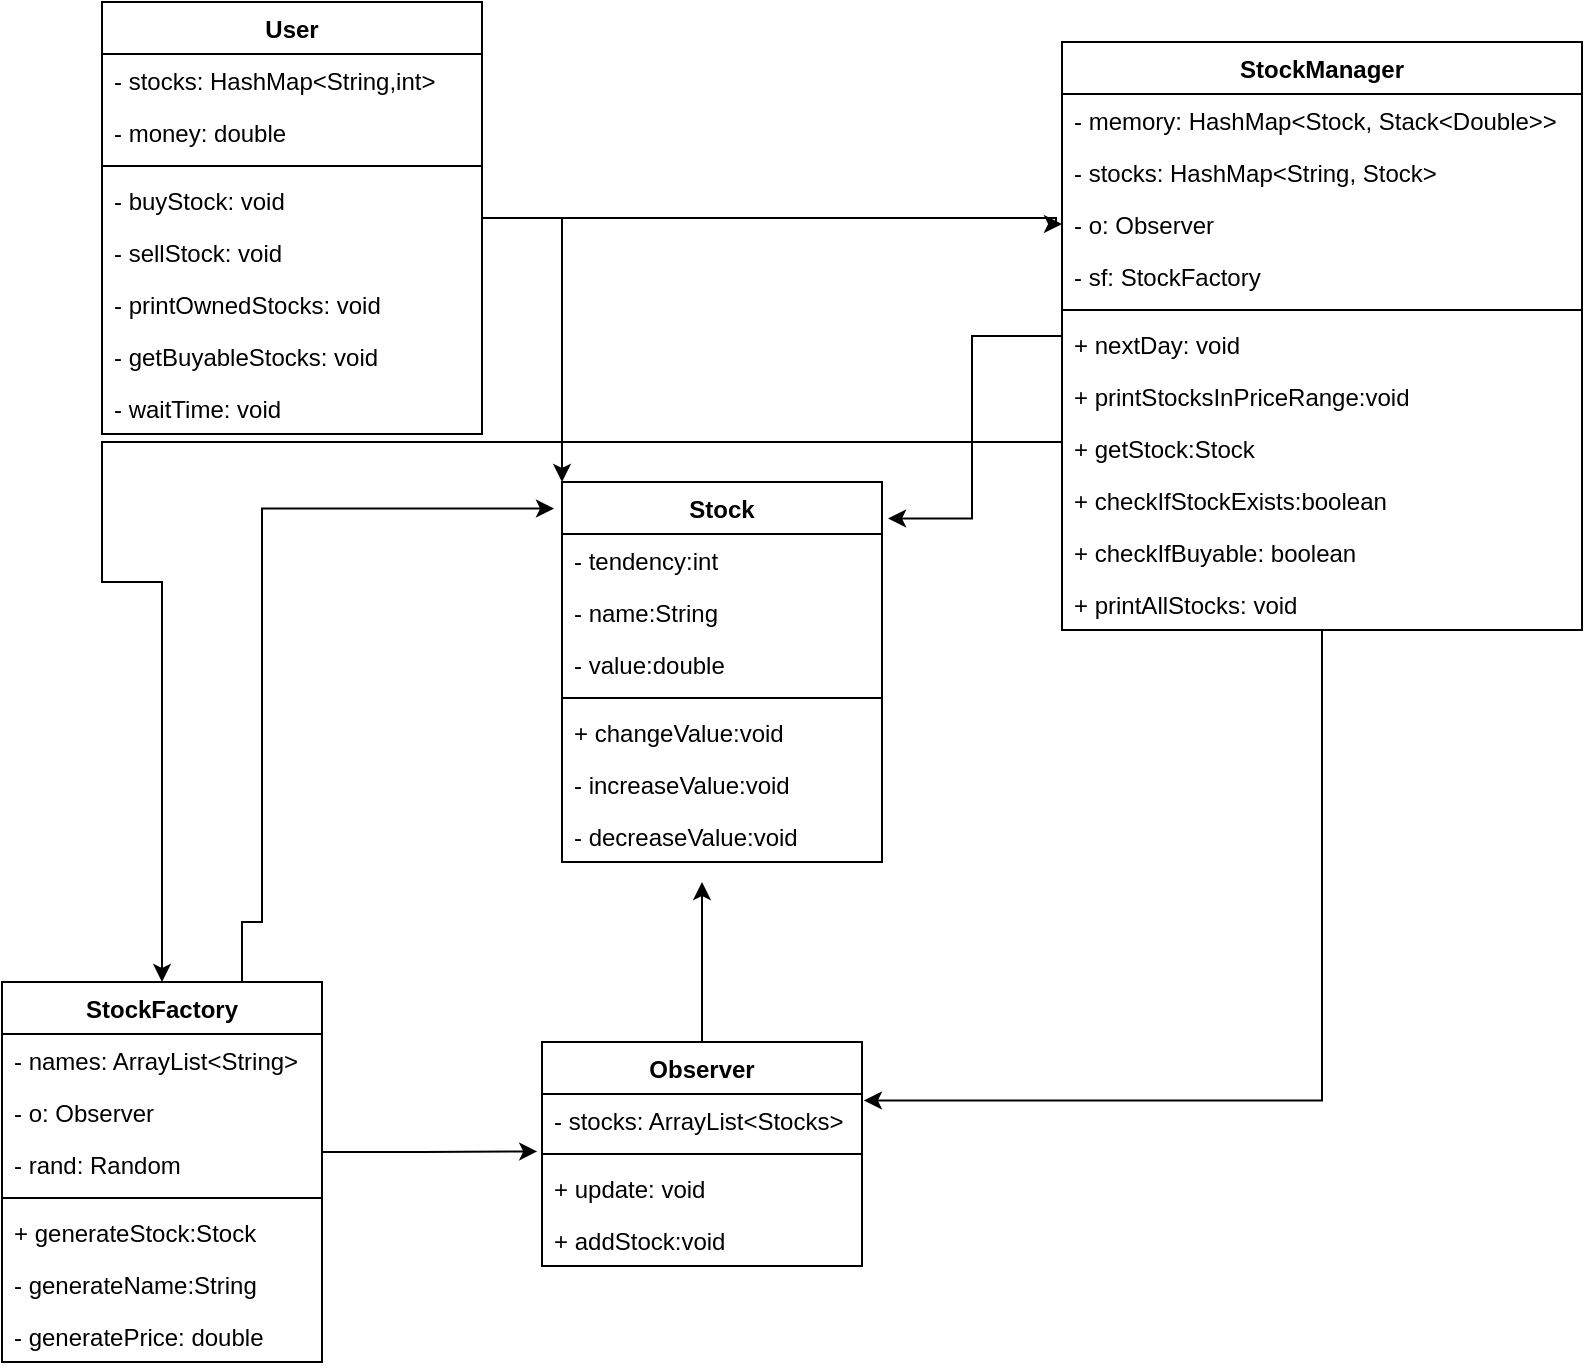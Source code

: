 <mxfile version="17.1.3" type="device"><diagram id="C5RBs43oDa-KdzZeNtuy" name="Page-1"><mxGraphModel dx="1662" dy="723" grid="1" gridSize="10" guides="1" tooltips="1" connect="1" arrows="1" fold="1" page="1" pageScale="1" pageWidth="827" pageHeight="1169" math="0" shadow="0"><root><mxCell id="WIyWlLk6GJQsqaUBKTNV-0"/><mxCell id="WIyWlLk6GJQsqaUBKTNV-1" parent="WIyWlLk6GJQsqaUBKTNV-0"/><mxCell id="_xRgLaKEYUTzjW4D21Hc-37" style="edgeStyle=orthogonalEdgeStyle;rounded=0;orthogonalLoop=1;jettySize=auto;html=1;entryX=0;entryY=0.5;entryDx=0;entryDy=0;" edge="1" parent="WIyWlLk6GJQsqaUBKTNV-1" source="_xRgLaKEYUTzjW4D21Hc-0" target="_xRgLaKEYUTzjW4D21Hc-14"><mxGeometry relative="1" as="geometry"><Array as="points"><mxPoint x="557" y="188"/><mxPoint x="557" y="191"/></Array></mxGeometry></mxCell><mxCell id="_xRgLaKEYUTzjW4D21Hc-51" style="edgeStyle=orthogonalEdgeStyle;rounded=0;orthogonalLoop=1;jettySize=auto;html=1;entryX=0;entryY=0;entryDx=0;entryDy=0;" edge="1" parent="WIyWlLk6GJQsqaUBKTNV-1" source="_xRgLaKEYUTzjW4D21Hc-0" target="_xRgLaKEYUTzjW4D21Hc-38"><mxGeometry relative="1" as="geometry"/></mxCell><mxCell id="_xRgLaKEYUTzjW4D21Hc-0" value="User" style="swimlane;fontStyle=1;align=center;verticalAlign=top;childLayout=stackLayout;horizontal=1;startSize=26;horizontalStack=0;resizeParent=1;resizeParentMax=0;resizeLast=0;collapsible=1;marginBottom=0;" vertex="1" parent="WIyWlLk6GJQsqaUBKTNV-1"><mxGeometry x="80" y="80" width="190" height="216" as="geometry"/></mxCell><mxCell id="_xRgLaKEYUTzjW4D21Hc-1" value="- stocks: HashMap&lt;String,int&gt;" style="text;strokeColor=none;fillColor=none;align=left;verticalAlign=top;spacingLeft=4;spacingRight=4;overflow=hidden;rotatable=0;points=[[0,0.5],[1,0.5]];portConstraint=eastwest;" vertex="1" parent="_xRgLaKEYUTzjW4D21Hc-0"><mxGeometry y="26" width="190" height="26" as="geometry"/></mxCell><mxCell id="_xRgLaKEYUTzjW4D21Hc-4" value="- money: double" style="text;strokeColor=none;fillColor=none;align=left;verticalAlign=top;spacingLeft=4;spacingRight=4;overflow=hidden;rotatable=0;points=[[0,0.5],[1,0.5]];portConstraint=eastwest;" vertex="1" parent="_xRgLaKEYUTzjW4D21Hc-0"><mxGeometry y="52" width="190" height="26" as="geometry"/></mxCell><mxCell id="_xRgLaKEYUTzjW4D21Hc-2" value="" style="line;strokeWidth=1;fillColor=none;align=left;verticalAlign=middle;spacingTop=-1;spacingLeft=3;spacingRight=3;rotatable=0;labelPosition=right;points=[];portConstraint=eastwest;" vertex="1" parent="_xRgLaKEYUTzjW4D21Hc-0"><mxGeometry y="78" width="190" height="8" as="geometry"/></mxCell><mxCell id="_xRgLaKEYUTzjW4D21Hc-3" value="- buyStock: void" style="text;strokeColor=none;fillColor=none;align=left;verticalAlign=top;spacingLeft=4;spacingRight=4;overflow=hidden;rotatable=0;points=[[0,0.5],[1,0.5]];portConstraint=eastwest;" vertex="1" parent="_xRgLaKEYUTzjW4D21Hc-0"><mxGeometry y="86" width="190" height="26" as="geometry"/></mxCell><mxCell id="_xRgLaKEYUTzjW4D21Hc-10" value="- sellStock: void" style="text;strokeColor=none;fillColor=none;align=left;verticalAlign=top;spacingLeft=4;spacingRight=4;overflow=hidden;rotatable=0;points=[[0,0.5],[1,0.5]];portConstraint=eastwest;" vertex="1" parent="_xRgLaKEYUTzjW4D21Hc-0"><mxGeometry y="112" width="190" height="26" as="geometry"/></mxCell><mxCell id="_xRgLaKEYUTzjW4D21Hc-9" value="- printOwnedStocks: void" style="text;strokeColor=none;fillColor=none;align=left;verticalAlign=top;spacingLeft=4;spacingRight=4;overflow=hidden;rotatable=0;points=[[0,0.5],[1,0.5]];portConstraint=eastwest;" vertex="1" parent="_xRgLaKEYUTzjW4D21Hc-0"><mxGeometry y="138" width="190" height="26" as="geometry"/></mxCell><mxCell id="_xRgLaKEYUTzjW4D21Hc-11" value="- getBuyableStocks: void" style="text;strokeColor=none;fillColor=none;align=left;verticalAlign=top;spacingLeft=4;spacingRight=4;overflow=hidden;rotatable=0;points=[[0,0.5],[1,0.5]];portConstraint=eastwest;" vertex="1" parent="_xRgLaKEYUTzjW4D21Hc-0"><mxGeometry y="164" width="190" height="26" as="geometry"/></mxCell><mxCell id="_xRgLaKEYUTzjW4D21Hc-12" value="- waitTime: void" style="text;strokeColor=none;fillColor=none;align=left;verticalAlign=top;spacingLeft=4;spacingRight=4;overflow=hidden;rotatable=0;points=[[0,0.5],[1,0.5]];portConstraint=eastwest;" vertex="1" parent="_xRgLaKEYUTzjW4D21Hc-0"><mxGeometry y="190" width="190" height="26" as="geometry"/></mxCell><mxCell id="_xRgLaKEYUTzjW4D21Hc-35" style="edgeStyle=orthogonalEdgeStyle;rounded=0;orthogonalLoop=1;jettySize=auto;html=1;entryX=1.006;entryY=0.125;entryDx=0;entryDy=0;entryPerimeter=0;" edge="1" parent="WIyWlLk6GJQsqaUBKTNV-1" source="_xRgLaKEYUTzjW4D21Hc-5" target="_xRgLaKEYUTzjW4D21Hc-22"><mxGeometry relative="1" as="geometry"><Array as="points"><mxPoint x="690" y="629"/></Array></mxGeometry></mxCell><mxCell id="_xRgLaKEYUTzjW4D21Hc-36" style="edgeStyle=orthogonalEdgeStyle;rounded=0;orthogonalLoop=1;jettySize=auto;html=1;entryX=0.5;entryY=0;entryDx=0;entryDy=0;" edge="1" parent="WIyWlLk6GJQsqaUBKTNV-1" source="_xRgLaKEYUTzjW4D21Hc-5" target="_xRgLaKEYUTzjW4D21Hc-26"><mxGeometry relative="1" as="geometry"><Array as="points"><mxPoint x="80" y="300"/><mxPoint x="80" y="370"/></Array></mxGeometry></mxCell><mxCell id="_xRgLaKEYUTzjW4D21Hc-55" style="edgeStyle=orthogonalEdgeStyle;rounded=0;orthogonalLoop=1;jettySize=auto;html=1;entryX=1.019;entryY=-0.298;entryDx=0;entryDy=0;entryPerimeter=0;" edge="1" parent="WIyWlLk6GJQsqaUBKTNV-1" source="_xRgLaKEYUTzjW4D21Hc-5" target="_xRgLaKEYUTzjW4D21Hc-39"><mxGeometry relative="1" as="geometry"/></mxCell><mxCell id="_xRgLaKEYUTzjW4D21Hc-5" value="StockManager" style="swimlane;fontStyle=1;align=center;verticalAlign=top;childLayout=stackLayout;horizontal=1;startSize=26;horizontalStack=0;resizeParent=1;resizeParentMax=0;resizeLast=0;collapsible=1;marginBottom=0;" vertex="1" parent="WIyWlLk6GJQsqaUBKTNV-1"><mxGeometry x="560" y="100" width="260" height="294" as="geometry"/></mxCell><mxCell id="_xRgLaKEYUTzjW4D21Hc-6" value="- memory: HashMap&lt;Stock, Stack&lt;Double&gt;&gt;" style="text;strokeColor=none;fillColor=none;align=left;verticalAlign=top;spacingLeft=4;spacingRight=4;overflow=hidden;rotatable=0;points=[[0,0.5],[1,0.5]];portConstraint=eastwest;" vertex="1" parent="_xRgLaKEYUTzjW4D21Hc-5"><mxGeometry y="26" width="260" height="26" as="geometry"/></mxCell><mxCell id="_xRgLaKEYUTzjW4D21Hc-13" value="- stocks: HashMap&lt;String, Stock&gt;" style="text;strokeColor=none;fillColor=none;align=left;verticalAlign=top;spacingLeft=4;spacingRight=4;overflow=hidden;rotatable=0;points=[[0,0.5],[1,0.5]];portConstraint=eastwest;" vertex="1" parent="_xRgLaKEYUTzjW4D21Hc-5"><mxGeometry y="52" width="260" height="26" as="geometry"/></mxCell><mxCell id="_xRgLaKEYUTzjW4D21Hc-14" value="- o: Observer" style="text;strokeColor=none;fillColor=none;align=left;verticalAlign=top;spacingLeft=4;spacingRight=4;overflow=hidden;rotatable=0;points=[[0,0.5],[1,0.5]];portConstraint=eastwest;" vertex="1" parent="_xRgLaKEYUTzjW4D21Hc-5"><mxGeometry y="78" width="260" height="26" as="geometry"/></mxCell><mxCell id="_xRgLaKEYUTzjW4D21Hc-15" value="- sf: StockFactory" style="text;strokeColor=none;fillColor=none;align=left;verticalAlign=top;spacingLeft=4;spacingRight=4;overflow=hidden;rotatable=0;points=[[0,0.5],[1,0.5]];portConstraint=eastwest;" vertex="1" parent="_xRgLaKEYUTzjW4D21Hc-5"><mxGeometry y="104" width="260" height="26" as="geometry"/></mxCell><mxCell id="_xRgLaKEYUTzjW4D21Hc-7" value="" style="line;strokeWidth=1;fillColor=none;align=left;verticalAlign=middle;spacingTop=-1;spacingLeft=3;spacingRight=3;rotatable=0;labelPosition=right;points=[];portConstraint=eastwest;" vertex="1" parent="_xRgLaKEYUTzjW4D21Hc-5"><mxGeometry y="130" width="260" height="8" as="geometry"/></mxCell><mxCell id="_xRgLaKEYUTzjW4D21Hc-8" value="+ nextDay: void" style="text;strokeColor=none;fillColor=none;align=left;verticalAlign=top;spacingLeft=4;spacingRight=4;overflow=hidden;rotatable=0;points=[[0,0.5],[1,0.5]];portConstraint=eastwest;" vertex="1" parent="_xRgLaKEYUTzjW4D21Hc-5"><mxGeometry y="138" width="260" height="26" as="geometry"/></mxCell><mxCell id="_xRgLaKEYUTzjW4D21Hc-16" value="+ printStocksInPriceRange:void" style="text;strokeColor=none;fillColor=none;align=left;verticalAlign=top;spacingLeft=4;spacingRight=4;overflow=hidden;rotatable=0;points=[[0,0.5],[1,0.5]];portConstraint=eastwest;" vertex="1" parent="_xRgLaKEYUTzjW4D21Hc-5"><mxGeometry y="164" width="260" height="26" as="geometry"/></mxCell><mxCell id="_xRgLaKEYUTzjW4D21Hc-17" value="+ getStock:Stock" style="text;strokeColor=none;fillColor=none;align=left;verticalAlign=top;spacingLeft=4;spacingRight=4;overflow=hidden;rotatable=0;points=[[0,0.5],[1,0.5]];portConstraint=eastwest;" vertex="1" parent="_xRgLaKEYUTzjW4D21Hc-5"><mxGeometry y="190" width="260" height="26" as="geometry"/></mxCell><mxCell id="_xRgLaKEYUTzjW4D21Hc-18" value="+ checkIfStockExists:boolean" style="text;strokeColor=none;fillColor=none;align=left;verticalAlign=top;spacingLeft=4;spacingRight=4;overflow=hidden;rotatable=0;points=[[0,0.5],[1,0.5]];portConstraint=eastwest;" vertex="1" parent="_xRgLaKEYUTzjW4D21Hc-5"><mxGeometry y="216" width="260" height="26" as="geometry"/></mxCell><mxCell id="_xRgLaKEYUTzjW4D21Hc-19" value="+ checkIfBuyable: boolean" style="text;strokeColor=none;fillColor=none;align=left;verticalAlign=top;spacingLeft=4;spacingRight=4;overflow=hidden;rotatable=0;points=[[0,0.5],[1,0.5]];portConstraint=eastwest;" vertex="1" parent="_xRgLaKEYUTzjW4D21Hc-5"><mxGeometry y="242" width="260" height="26" as="geometry"/></mxCell><mxCell id="_xRgLaKEYUTzjW4D21Hc-20" value="+ printAllStocks: void" style="text;strokeColor=none;fillColor=none;align=left;verticalAlign=top;spacingLeft=4;spacingRight=4;overflow=hidden;rotatable=0;points=[[0,0.5],[1,0.5]];portConstraint=eastwest;" vertex="1" parent="_xRgLaKEYUTzjW4D21Hc-5"><mxGeometry y="268" width="260" height="26" as="geometry"/></mxCell><mxCell id="_xRgLaKEYUTzjW4D21Hc-54" style="edgeStyle=orthogonalEdgeStyle;rounded=0;orthogonalLoop=1;jettySize=auto;html=1;" edge="1" parent="WIyWlLk6GJQsqaUBKTNV-1" source="_xRgLaKEYUTzjW4D21Hc-21"><mxGeometry relative="1" as="geometry"><mxPoint x="380" y="520" as="targetPoint"/></mxGeometry></mxCell><mxCell id="_xRgLaKEYUTzjW4D21Hc-21" value="Observer" style="swimlane;fontStyle=1;align=center;verticalAlign=top;childLayout=stackLayout;horizontal=1;startSize=26;horizontalStack=0;resizeParent=1;resizeParentMax=0;resizeLast=0;collapsible=1;marginBottom=0;" vertex="1" parent="WIyWlLk6GJQsqaUBKTNV-1"><mxGeometry x="300" y="600" width="160" height="112" as="geometry"/></mxCell><mxCell id="_xRgLaKEYUTzjW4D21Hc-22" value="- stocks: ArrayList&lt;Stocks&gt;" style="text;strokeColor=none;fillColor=none;align=left;verticalAlign=top;spacingLeft=4;spacingRight=4;overflow=hidden;rotatable=0;points=[[0,0.5],[1,0.5]];portConstraint=eastwest;" vertex="1" parent="_xRgLaKEYUTzjW4D21Hc-21"><mxGeometry y="26" width="160" height="26" as="geometry"/></mxCell><mxCell id="_xRgLaKEYUTzjW4D21Hc-23" value="" style="line;strokeWidth=1;fillColor=none;align=left;verticalAlign=middle;spacingTop=-1;spacingLeft=3;spacingRight=3;rotatable=0;labelPosition=right;points=[];portConstraint=eastwest;" vertex="1" parent="_xRgLaKEYUTzjW4D21Hc-21"><mxGeometry y="52" width="160" height="8" as="geometry"/></mxCell><mxCell id="_xRgLaKEYUTzjW4D21Hc-24" value="+ update: void" style="text;strokeColor=none;fillColor=none;align=left;verticalAlign=top;spacingLeft=4;spacingRight=4;overflow=hidden;rotatable=0;points=[[0,0.5],[1,0.5]];portConstraint=eastwest;" vertex="1" parent="_xRgLaKEYUTzjW4D21Hc-21"><mxGeometry y="60" width="160" height="26" as="geometry"/></mxCell><mxCell id="_xRgLaKEYUTzjW4D21Hc-25" value="+ addStock:void" style="text;strokeColor=none;fillColor=none;align=left;verticalAlign=top;spacingLeft=4;spacingRight=4;overflow=hidden;rotatable=0;points=[[0,0.5],[1,0.5]];portConstraint=eastwest;" vertex="1" parent="_xRgLaKEYUTzjW4D21Hc-21"><mxGeometry y="86" width="160" height="26" as="geometry"/></mxCell><mxCell id="_xRgLaKEYUTzjW4D21Hc-34" style="edgeStyle=orthogonalEdgeStyle;rounded=0;orthogonalLoop=1;jettySize=auto;html=1;entryX=-0.015;entryY=1.104;entryDx=0;entryDy=0;entryPerimeter=0;" edge="1" parent="WIyWlLk6GJQsqaUBKTNV-1" source="_xRgLaKEYUTzjW4D21Hc-26" target="_xRgLaKEYUTzjW4D21Hc-22"><mxGeometry relative="1" as="geometry"><Array as="points"><mxPoint x="240" y="655"/><mxPoint x="240" y="655"/></Array></mxGeometry></mxCell><mxCell id="_xRgLaKEYUTzjW4D21Hc-50" style="edgeStyle=orthogonalEdgeStyle;rounded=0;orthogonalLoop=1;jettySize=auto;html=1;entryX=-0.025;entryY=0.07;entryDx=0;entryDy=0;entryPerimeter=0;" edge="1" parent="WIyWlLk6GJQsqaUBKTNV-1" source="_xRgLaKEYUTzjW4D21Hc-26" target="_xRgLaKEYUTzjW4D21Hc-38"><mxGeometry relative="1" as="geometry"><Array as="points"><mxPoint x="150" y="540"/><mxPoint x="160" y="540"/><mxPoint x="160" y="333"/></Array></mxGeometry></mxCell><mxCell id="_xRgLaKEYUTzjW4D21Hc-26" value="StockFactory" style="swimlane;fontStyle=1;align=center;verticalAlign=top;childLayout=stackLayout;horizontal=1;startSize=26;horizontalStack=0;resizeParent=1;resizeParentMax=0;resizeLast=0;collapsible=1;marginBottom=0;" vertex="1" parent="WIyWlLk6GJQsqaUBKTNV-1"><mxGeometry x="30" y="570" width="160" height="190" as="geometry"/></mxCell><mxCell id="_xRgLaKEYUTzjW4D21Hc-27" value="- names: ArrayList&lt;String&gt;" style="text;strokeColor=none;fillColor=none;align=left;verticalAlign=top;spacingLeft=4;spacingRight=4;overflow=hidden;rotatable=0;points=[[0,0.5],[1,0.5]];portConstraint=eastwest;" vertex="1" parent="_xRgLaKEYUTzjW4D21Hc-26"><mxGeometry y="26" width="160" height="26" as="geometry"/></mxCell><mxCell id="_xRgLaKEYUTzjW4D21Hc-30" value="- o: Observer" style="text;strokeColor=none;fillColor=none;align=left;verticalAlign=top;spacingLeft=4;spacingRight=4;overflow=hidden;rotatable=0;points=[[0,0.5],[1,0.5]];portConstraint=eastwest;" vertex="1" parent="_xRgLaKEYUTzjW4D21Hc-26"><mxGeometry y="52" width="160" height="26" as="geometry"/></mxCell><mxCell id="_xRgLaKEYUTzjW4D21Hc-31" value="- rand: Random" style="text;strokeColor=none;fillColor=none;align=left;verticalAlign=top;spacingLeft=4;spacingRight=4;overflow=hidden;rotatable=0;points=[[0,0.5],[1,0.5]];portConstraint=eastwest;" vertex="1" parent="_xRgLaKEYUTzjW4D21Hc-26"><mxGeometry y="78" width="160" height="26" as="geometry"/></mxCell><mxCell id="_xRgLaKEYUTzjW4D21Hc-28" value="" style="line;strokeWidth=1;fillColor=none;align=left;verticalAlign=middle;spacingTop=-1;spacingLeft=3;spacingRight=3;rotatable=0;labelPosition=right;points=[];portConstraint=eastwest;" vertex="1" parent="_xRgLaKEYUTzjW4D21Hc-26"><mxGeometry y="104" width="160" height="8" as="geometry"/></mxCell><mxCell id="_xRgLaKEYUTzjW4D21Hc-32" value="+ generateStock:Stock" style="text;strokeColor=none;fillColor=none;align=left;verticalAlign=top;spacingLeft=4;spacingRight=4;overflow=hidden;rotatable=0;points=[[0,0.5],[1,0.5]];portConstraint=eastwest;" vertex="1" parent="_xRgLaKEYUTzjW4D21Hc-26"><mxGeometry y="112" width="160" height="26" as="geometry"/></mxCell><mxCell id="_xRgLaKEYUTzjW4D21Hc-29" value="- generateName:String" style="text;strokeColor=none;fillColor=none;align=left;verticalAlign=top;spacingLeft=4;spacingRight=4;overflow=hidden;rotatable=0;points=[[0,0.5],[1,0.5]];portConstraint=eastwest;" vertex="1" parent="_xRgLaKEYUTzjW4D21Hc-26"><mxGeometry y="138" width="160" height="26" as="geometry"/></mxCell><mxCell id="_xRgLaKEYUTzjW4D21Hc-33" value="- generatePrice: double" style="text;strokeColor=none;fillColor=none;align=left;verticalAlign=top;spacingLeft=4;spacingRight=4;overflow=hidden;rotatable=0;points=[[0,0.5],[1,0.5]];portConstraint=eastwest;" vertex="1" parent="_xRgLaKEYUTzjW4D21Hc-26"><mxGeometry y="164" width="160" height="26" as="geometry"/></mxCell><mxCell id="_xRgLaKEYUTzjW4D21Hc-38" value="Stock" style="swimlane;fontStyle=1;align=center;verticalAlign=top;childLayout=stackLayout;horizontal=1;startSize=26;horizontalStack=0;resizeParent=1;resizeParentMax=0;resizeLast=0;collapsible=1;marginBottom=0;" vertex="1" parent="WIyWlLk6GJQsqaUBKTNV-1"><mxGeometry x="310" y="320" width="160" height="190" as="geometry"/></mxCell><mxCell id="_xRgLaKEYUTzjW4D21Hc-39" value="- tendency:int" style="text;strokeColor=none;fillColor=none;align=left;verticalAlign=top;spacingLeft=4;spacingRight=4;overflow=hidden;rotatable=0;points=[[0,0.5],[1,0.5]];portConstraint=eastwest;" vertex="1" parent="_xRgLaKEYUTzjW4D21Hc-38"><mxGeometry y="26" width="160" height="26" as="geometry"/></mxCell><mxCell id="_xRgLaKEYUTzjW4D21Hc-42" value="- name:String" style="text;strokeColor=none;fillColor=none;align=left;verticalAlign=top;spacingLeft=4;spacingRight=4;overflow=hidden;rotatable=0;points=[[0,0.5],[1,0.5]];portConstraint=eastwest;" vertex="1" parent="_xRgLaKEYUTzjW4D21Hc-38"><mxGeometry y="52" width="160" height="26" as="geometry"/></mxCell><mxCell id="_xRgLaKEYUTzjW4D21Hc-43" value="- value:double" style="text;strokeColor=none;fillColor=none;align=left;verticalAlign=top;spacingLeft=4;spacingRight=4;overflow=hidden;rotatable=0;points=[[0,0.5],[1,0.5]];portConstraint=eastwest;" vertex="1" parent="_xRgLaKEYUTzjW4D21Hc-38"><mxGeometry y="78" width="160" height="26" as="geometry"/></mxCell><mxCell id="_xRgLaKEYUTzjW4D21Hc-40" value="" style="line;strokeWidth=1;fillColor=none;align=left;verticalAlign=middle;spacingTop=-1;spacingLeft=3;spacingRight=3;rotatable=0;labelPosition=right;points=[];portConstraint=eastwest;" vertex="1" parent="_xRgLaKEYUTzjW4D21Hc-38"><mxGeometry y="104" width="160" height="8" as="geometry"/></mxCell><mxCell id="_xRgLaKEYUTzjW4D21Hc-41" value="+ changeValue:void" style="text;strokeColor=none;fillColor=none;align=left;verticalAlign=top;spacingLeft=4;spacingRight=4;overflow=hidden;rotatable=0;points=[[0,0.5],[1,0.5]];portConstraint=eastwest;" vertex="1" parent="_xRgLaKEYUTzjW4D21Hc-38"><mxGeometry y="112" width="160" height="26" as="geometry"/></mxCell><mxCell id="_xRgLaKEYUTzjW4D21Hc-45" value="- increaseValue:void" style="text;strokeColor=none;fillColor=none;align=left;verticalAlign=top;spacingLeft=4;spacingRight=4;overflow=hidden;rotatable=0;points=[[0,0.5],[1,0.5]];portConstraint=eastwest;" vertex="1" parent="_xRgLaKEYUTzjW4D21Hc-38"><mxGeometry y="138" width="160" height="26" as="geometry"/></mxCell><mxCell id="_xRgLaKEYUTzjW4D21Hc-44" value="- decreaseValue:void" style="text;strokeColor=none;fillColor=none;align=left;verticalAlign=top;spacingLeft=4;spacingRight=4;overflow=hidden;rotatable=0;points=[[0,0.5],[1,0.5]];portConstraint=eastwest;" vertex="1" parent="_xRgLaKEYUTzjW4D21Hc-38"><mxGeometry y="164" width="160" height="26" as="geometry"/></mxCell></root></mxGraphModel></diagram></mxfile>